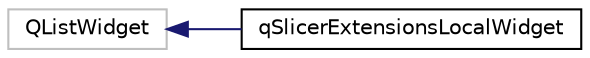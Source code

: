 digraph "Graphical Class Hierarchy"
{
  bgcolor="transparent";
  edge [fontname="Helvetica",fontsize="10",labelfontname="Helvetica",labelfontsize="10"];
  node [fontname="Helvetica",fontsize="10",shape=record];
  rankdir="LR";
  Node824 [label="QListWidget",height=0.2,width=0.4,color="grey75"];
  Node824 -> Node0 [dir="back",color="midnightblue",fontsize="10",style="solid",fontname="Helvetica"];
  Node0 [label="qSlicerExtensionsLocalWidget",height=0.2,width=0.4,color="black",URL="$classqSlicerExtensionsLocalWidget.html"];
}
